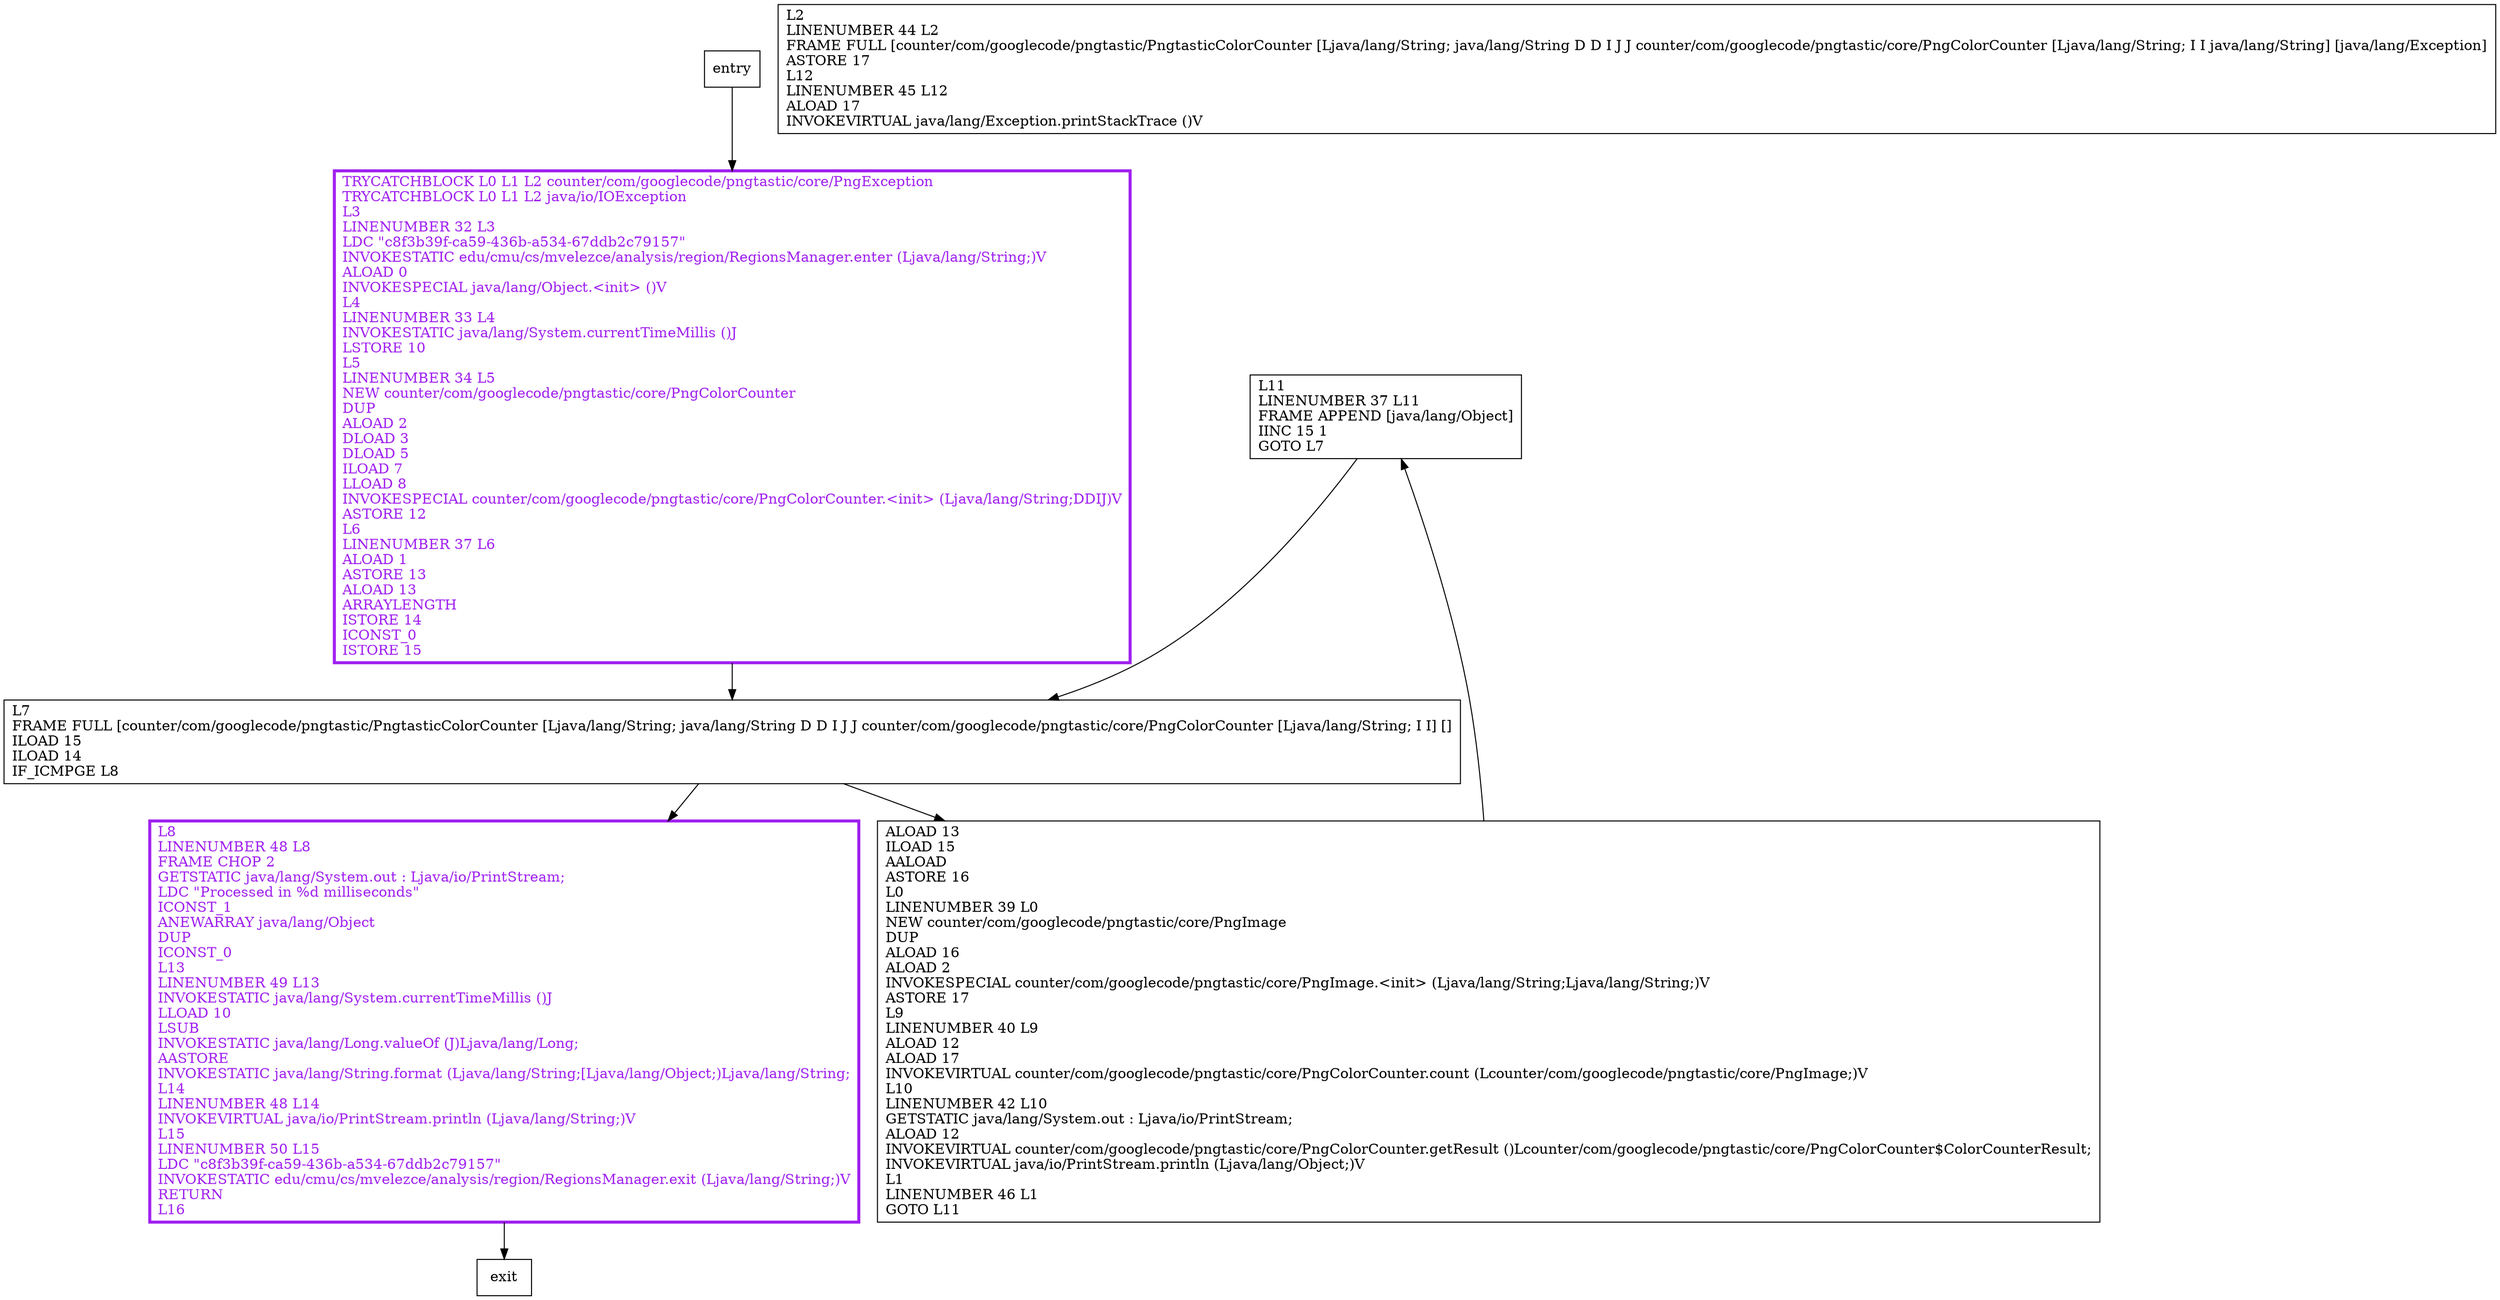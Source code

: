 digraph <init> {
node [shape=record];
1697234553 [label="L11\lLINENUMBER 37 L11\lFRAME APPEND [java/lang/Object]\lIINC 15 1\lGOTO L7\l"];
1150200376 [label="TRYCATCHBLOCK L0 L1 L2 counter/com/googlecode/pngtastic/core/PngException\lTRYCATCHBLOCK L0 L1 L2 java/io/IOException\lL3\lLINENUMBER 32 L3\lLDC \"c8f3b39f-ca59-436b-a534-67ddb2c79157\"\lINVOKESTATIC edu/cmu/cs/mvelezce/analysis/region/RegionsManager.enter (Ljava/lang/String;)V\lALOAD 0\lINVOKESPECIAL java/lang/Object.\<init\> ()V\lL4\lLINENUMBER 33 L4\lINVOKESTATIC java/lang/System.currentTimeMillis ()J\lLSTORE 10\lL5\lLINENUMBER 34 L5\lNEW counter/com/googlecode/pngtastic/core/PngColorCounter\lDUP\lALOAD 2\lDLOAD 3\lDLOAD 5\lILOAD 7\lLLOAD 8\lINVOKESPECIAL counter/com/googlecode/pngtastic/core/PngColorCounter.\<init\> (Ljava/lang/String;DDIJ)V\lASTORE 12\lL6\lLINENUMBER 37 L6\lALOAD 1\lASTORE 13\lALOAD 13\lARRAYLENGTH\lISTORE 14\lICONST_0\lISTORE 15\l"];
899709599 [label="L2\lLINENUMBER 44 L2\lFRAME FULL [counter/com/googlecode/pngtastic/PngtasticColorCounter [Ljava/lang/String; java/lang/String D D I J J counter/com/googlecode/pngtastic/core/PngColorCounter [Ljava/lang/String; I I java/lang/String] [java/lang/Exception]\lASTORE 17\lL12\lLINENUMBER 45 L12\lALOAD 17\lINVOKEVIRTUAL java/lang/Exception.printStackTrace ()V\l"];
1750532562 [label="L7\lFRAME FULL [counter/com/googlecode/pngtastic/PngtasticColorCounter [Ljava/lang/String; java/lang/String D D I J J counter/com/googlecode/pngtastic/core/PngColorCounter [Ljava/lang/String; I I] []\lILOAD 15\lILOAD 14\lIF_ICMPGE L8\l"];
231352404 [label="ALOAD 13\lILOAD 15\lAALOAD\lASTORE 16\lL0\lLINENUMBER 39 L0\lNEW counter/com/googlecode/pngtastic/core/PngImage\lDUP\lALOAD 16\lALOAD 2\lINVOKESPECIAL counter/com/googlecode/pngtastic/core/PngImage.\<init\> (Ljava/lang/String;Ljava/lang/String;)V\lASTORE 17\lL9\lLINENUMBER 40 L9\lALOAD 12\lALOAD 17\lINVOKEVIRTUAL counter/com/googlecode/pngtastic/core/PngColorCounter.count (Lcounter/com/googlecode/pngtastic/core/PngImage;)V\lL10\lLINENUMBER 42 L10\lGETSTATIC java/lang/System.out : Ljava/io/PrintStream;\lALOAD 12\lINVOKEVIRTUAL counter/com/googlecode/pngtastic/core/PngColorCounter.getResult ()Lcounter/com/googlecode/pngtastic/core/PngColorCounter$ColorCounterResult;\lINVOKEVIRTUAL java/io/PrintStream.println (Ljava/lang/Object;)V\lL1\lLINENUMBER 46 L1\lGOTO L11\l"];
1413943715 [label="L8\lLINENUMBER 48 L8\lFRAME CHOP 2\lGETSTATIC java/lang/System.out : Ljava/io/PrintStream;\lLDC \"Processed in %d milliseconds\"\lICONST_1\lANEWARRAY java/lang/Object\lDUP\lICONST_0\lL13\lLINENUMBER 49 L13\lINVOKESTATIC java/lang/System.currentTimeMillis ()J\lLLOAD 10\lLSUB\lINVOKESTATIC java/lang/Long.valueOf (J)Ljava/lang/Long;\lAASTORE\lINVOKESTATIC java/lang/String.format (Ljava/lang/String;[Ljava/lang/Object;)Ljava/lang/String;\lL14\lLINENUMBER 48 L14\lINVOKEVIRTUAL java/io/PrintStream.println (Ljava/lang/String;)V\lL15\lLINENUMBER 50 L15\lLDC \"c8f3b39f-ca59-436b-a534-67ddb2c79157\"\lINVOKESTATIC edu/cmu/cs/mvelezce/analysis/region/RegionsManager.exit (Ljava/lang/String;)V\lRETURN\lL16\l"];
entry;
exit;
entry -> 1150200376;
1697234553 -> 1750532562;
1150200376 -> 1750532562;
1750532562 -> 231352404;
1750532562 -> 1413943715;
231352404 -> 1697234553;
1413943715 -> exit;
1150200376[fontcolor="purple", penwidth=3, color="purple"];
1413943715[fontcolor="purple", penwidth=3, color="purple"];
}
